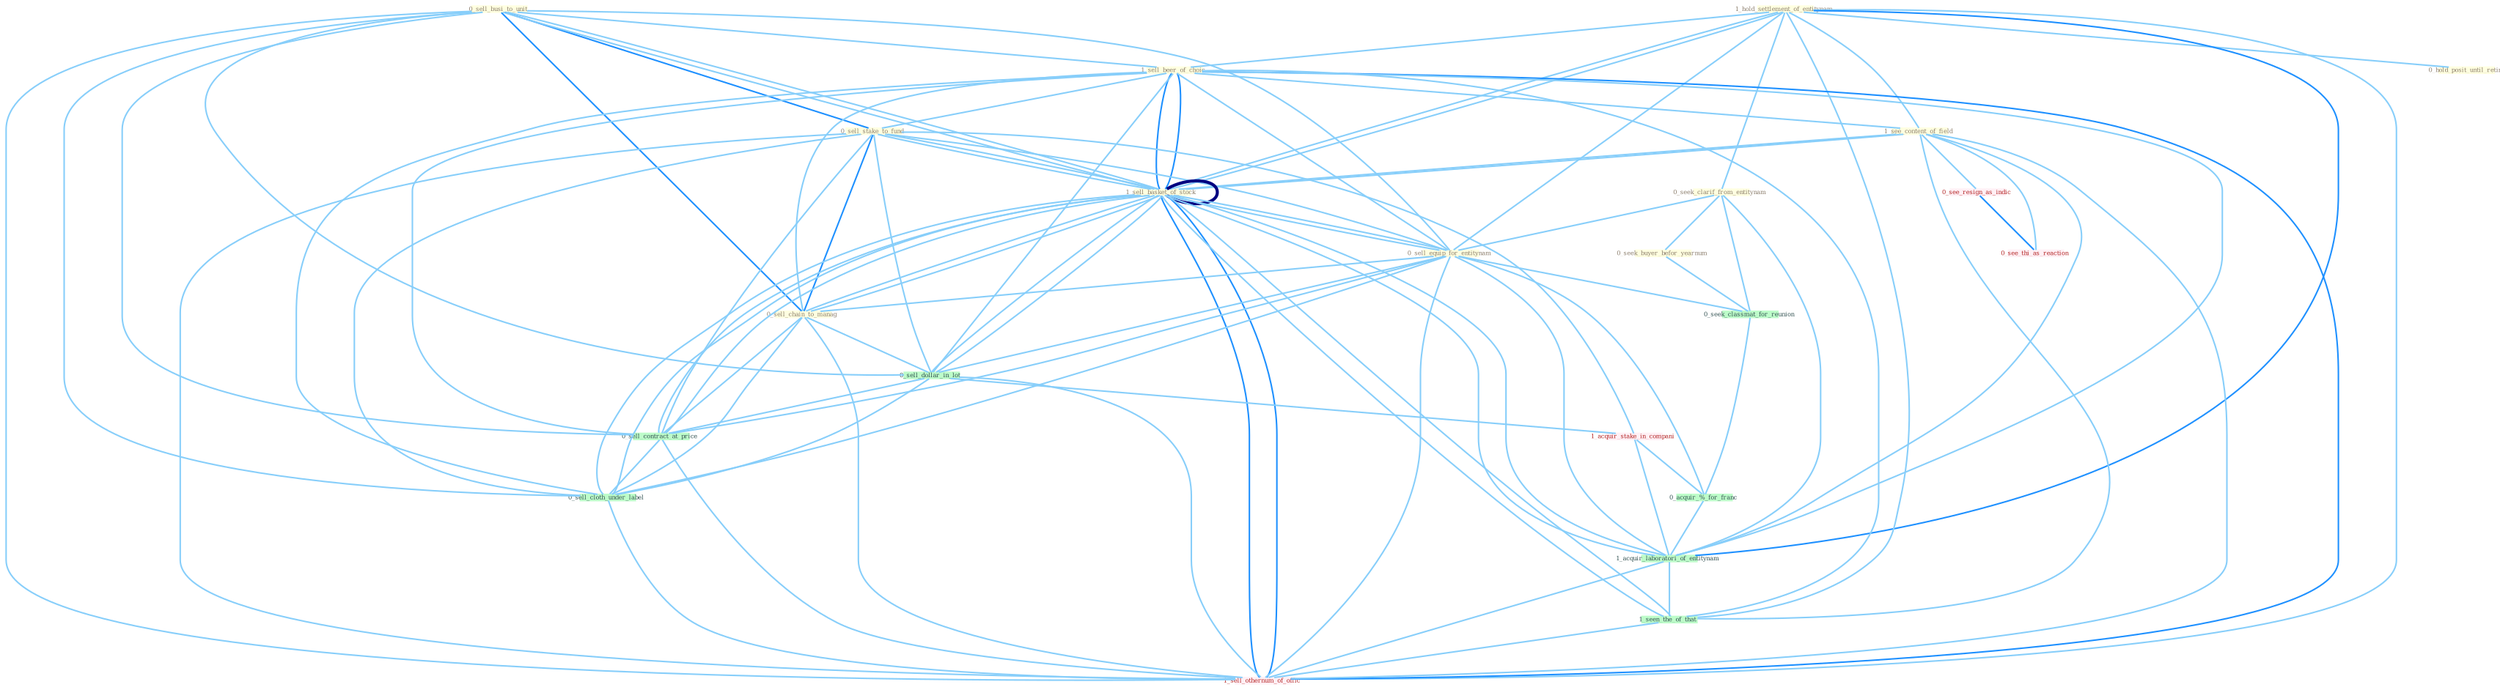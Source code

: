 Graph G{ 
    node
    [shape=polygon,style=filled,width=.5,height=.06,color="#BDFCC9",fixedsize=true,fontsize=4,
    fontcolor="#2f4f4f"];
    {node
    [color="#ffffe0", fontcolor="#8b7d6b"] "0_sell_busi_to_unit " "1_hold_settlement_of_entitynam " "1_sell_beer_of_choic " "0_hold_posit_until_retir " "0_seek_clarif_from_entitynam " "0_seek_buyer_befor_yearnum " "0_sell_stake_to_fund " "1_see_content_of_field " "1_sell_basket_of_stock " "0_sell_equip_for_entitynam " "0_sell_chain_to_manag "}
{node [color="#fff0f5", fontcolor="#b22222"] "1_sell_basket_of_stock " "0_see_resign_as_indic " "1_acquir_stake_in_compani " "1_sell_othernum_of_offic " "0_see_thi_as_reaction "}
edge [color="#B0E2FF"];

	"0_sell_busi_to_unit " -- "1_sell_beer_of_choic " [w="1", color="#87cefa" ];
	"0_sell_busi_to_unit " -- "0_sell_stake_to_fund " [w="2", color="#1e90ff" , len=0.8];
	"0_sell_busi_to_unit " -- "1_sell_basket_of_stock " [w="1", color="#87cefa" ];
	"0_sell_busi_to_unit " -- "0_sell_equip_for_entitynam " [w="1", color="#87cefa" ];
	"0_sell_busi_to_unit " -- "0_sell_chain_to_manag " [w="2", color="#1e90ff" , len=0.8];
	"0_sell_busi_to_unit " -- "1_sell_basket_of_stock " [w="1", color="#87cefa" ];
	"0_sell_busi_to_unit " -- "0_sell_dollar_in_lot " [w="1", color="#87cefa" ];
	"0_sell_busi_to_unit " -- "0_sell_contract_at_price " [w="1", color="#87cefa" ];
	"0_sell_busi_to_unit " -- "0_sell_cloth_under_label " [w="1", color="#87cefa" ];
	"0_sell_busi_to_unit " -- "1_sell_othernum_of_offic " [w="1", color="#87cefa" ];
	"1_hold_settlement_of_entitynam " -- "1_sell_beer_of_choic " [w="1", color="#87cefa" ];
	"1_hold_settlement_of_entitynam " -- "0_hold_posit_until_retir " [w="1", color="#87cefa" ];
	"1_hold_settlement_of_entitynam " -- "0_seek_clarif_from_entitynam " [w="1", color="#87cefa" ];
	"1_hold_settlement_of_entitynam " -- "1_see_content_of_field " [w="1", color="#87cefa" ];
	"1_hold_settlement_of_entitynam " -- "1_sell_basket_of_stock " [w="1", color="#87cefa" ];
	"1_hold_settlement_of_entitynam " -- "0_sell_equip_for_entitynam " [w="1", color="#87cefa" ];
	"1_hold_settlement_of_entitynam " -- "1_sell_basket_of_stock " [w="1", color="#87cefa" ];
	"1_hold_settlement_of_entitynam " -- "1_acquir_laboratori_of_entitynam " [w="2", color="#1e90ff" , len=0.8];
	"1_hold_settlement_of_entitynam " -- "1_seen_the_of_that " [w="1", color="#87cefa" ];
	"1_hold_settlement_of_entitynam " -- "1_sell_othernum_of_offic " [w="1", color="#87cefa" ];
	"1_sell_beer_of_choic " -- "0_sell_stake_to_fund " [w="1", color="#87cefa" ];
	"1_sell_beer_of_choic " -- "1_see_content_of_field " [w="1", color="#87cefa" ];
	"1_sell_beer_of_choic " -- "1_sell_basket_of_stock " [w="2", color="#1e90ff" , len=0.8];
	"1_sell_beer_of_choic " -- "0_sell_equip_for_entitynam " [w="1", color="#87cefa" ];
	"1_sell_beer_of_choic " -- "0_sell_chain_to_manag " [w="1", color="#87cefa" ];
	"1_sell_beer_of_choic " -- "1_sell_basket_of_stock " [w="2", color="#1e90ff" , len=0.8];
	"1_sell_beer_of_choic " -- "0_sell_dollar_in_lot " [w="1", color="#87cefa" ];
	"1_sell_beer_of_choic " -- "0_sell_contract_at_price " [w="1", color="#87cefa" ];
	"1_sell_beer_of_choic " -- "1_acquir_laboratori_of_entitynam " [w="1", color="#87cefa" ];
	"1_sell_beer_of_choic " -- "0_sell_cloth_under_label " [w="1", color="#87cefa" ];
	"1_sell_beer_of_choic " -- "1_seen_the_of_that " [w="1", color="#87cefa" ];
	"1_sell_beer_of_choic " -- "1_sell_othernum_of_offic " [w="2", color="#1e90ff" , len=0.8];
	"0_seek_clarif_from_entitynam " -- "0_seek_buyer_befor_yearnum " [w="1", color="#87cefa" ];
	"0_seek_clarif_from_entitynam " -- "0_sell_equip_for_entitynam " [w="1", color="#87cefa" ];
	"0_seek_clarif_from_entitynam " -- "0_seek_classmat_for_reunion " [w="1", color="#87cefa" ];
	"0_seek_clarif_from_entitynam " -- "1_acquir_laboratori_of_entitynam " [w="1", color="#87cefa" ];
	"0_seek_buyer_befor_yearnum " -- "0_seek_classmat_for_reunion " [w="1", color="#87cefa" ];
	"0_sell_stake_to_fund " -- "1_sell_basket_of_stock " [w="1", color="#87cefa" ];
	"0_sell_stake_to_fund " -- "0_sell_equip_for_entitynam " [w="1", color="#87cefa" ];
	"0_sell_stake_to_fund " -- "0_sell_chain_to_manag " [w="2", color="#1e90ff" , len=0.8];
	"0_sell_stake_to_fund " -- "1_sell_basket_of_stock " [w="1", color="#87cefa" ];
	"0_sell_stake_to_fund " -- "0_sell_dollar_in_lot " [w="1", color="#87cefa" ];
	"0_sell_stake_to_fund " -- "1_acquir_stake_in_compani " [w="1", color="#87cefa" ];
	"0_sell_stake_to_fund " -- "0_sell_contract_at_price " [w="1", color="#87cefa" ];
	"0_sell_stake_to_fund " -- "0_sell_cloth_under_label " [w="1", color="#87cefa" ];
	"0_sell_stake_to_fund " -- "1_sell_othernum_of_offic " [w="1", color="#87cefa" ];
	"1_see_content_of_field " -- "1_sell_basket_of_stock " [w="1", color="#87cefa" ];
	"1_see_content_of_field " -- "1_sell_basket_of_stock " [w="1", color="#87cefa" ];
	"1_see_content_of_field " -- "0_see_resign_as_indic " [w="1", color="#87cefa" ];
	"1_see_content_of_field " -- "1_acquir_laboratori_of_entitynam " [w="1", color="#87cefa" ];
	"1_see_content_of_field " -- "1_seen_the_of_that " [w="1", color="#87cefa" ];
	"1_see_content_of_field " -- "1_sell_othernum_of_offic " [w="1", color="#87cefa" ];
	"1_see_content_of_field " -- "0_see_thi_as_reaction " [w="1", color="#87cefa" ];
	"1_sell_basket_of_stock " -- "0_sell_equip_for_entitynam " [w="1", color="#87cefa" ];
	"1_sell_basket_of_stock " -- "0_sell_chain_to_manag " [w="1", color="#87cefa" ];
	"1_sell_basket_of_stock " -- "1_sell_basket_of_stock " [w="4", style=bold, color="#000080", len=0.4];
	"1_sell_basket_of_stock " -- "0_sell_dollar_in_lot " [w="1", color="#87cefa" ];
	"1_sell_basket_of_stock " -- "0_sell_contract_at_price " [w="1", color="#87cefa" ];
	"1_sell_basket_of_stock " -- "1_acquir_laboratori_of_entitynam " [w="1", color="#87cefa" ];
	"1_sell_basket_of_stock " -- "0_sell_cloth_under_label " [w="1", color="#87cefa" ];
	"1_sell_basket_of_stock " -- "1_seen_the_of_that " [w="1", color="#87cefa" ];
	"1_sell_basket_of_stock " -- "1_sell_othernum_of_offic " [w="2", color="#1e90ff" , len=0.8];
	"0_sell_equip_for_entitynam " -- "0_sell_chain_to_manag " [w="1", color="#87cefa" ];
	"0_sell_equip_for_entitynam " -- "0_seek_classmat_for_reunion " [w="1", color="#87cefa" ];
	"0_sell_equip_for_entitynam " -- "1_sell_basket_of_stock " [w="1", color="#87cefa" ];
	"0_sell_equip_for_entitynam " -- "0_sell_dollar_in_lot " [w="1", color="#87cefa" ];
	"0_sell_equip_for_entitynam " -- "0_acquir_%_for_franc " [w="1", color="#87cefa" ];
	"0_sell_equip_for_entitynam " -- "0_sell_contract_at_price " [w="1", color="#87cefa" ];
	"0_sell_equip_for_entitynam " -- "1_acquir_laboratori_of_entitynam " [w="1", color="#87cefa" ];
	"0_sell_equip_for_entitynam " -- "0_sell_cloth_under_label " [w="1", color="#87cefa" ];
	"0_sell_equip_for_entitynam " -- "1_sell_othernum_of_offic " [w="1", color="#87cefa" ];
	"0_sell_chain_to_manag " -- "1_sell_basket_of_stock " [w="1", color="#87cefa" ];
	"0_sell_chain_to_manag " -- "0_sell_dollar_in_lot " [w="1", color="#87cefa" ];
	"0_sell_chain_to_manag " -- "0_sell_contract_at_price " [w="1", color="#87cefa" ];
	"0_sell_chain_to_manag " -- "0_sell_cloth_under_label " [w="1", color="#87cefa" ];
	"0_sell_chain_to_manag " -- "1_sell_othernum_of_offic " [w="1", color="#87cefa" ];
	"0_seek_classmat_for_reunion " -- "0_acquir_%_for_franc " [w="1", color="#87cefa" ];
	"1_sell_basket_of_stock " -- "0_sell_dollar_in_lot " [w="1", color="#87cefa" ];
	"1_sell_basket_of_stock " -- "0_sell_contract_at_price " [w="1", color="#87cefa" ];
	"1_sell_basket_of_stock " -- "1_acquir_laboratori_of_entitynam " [w="1", color="#87cefa" ];
	"1_sell_basket_of_stock " -- "0_sell_cloth_under_label " [w="1", color="#87cefa" ];
	"1_sell_basket_of_stock " -- "1_seen_the_of_that " [w="1", color="#87cefa" ];
	"1_sell_basket_of_stock " -- "1_sell_othernum_of_offic " [w="2", color="#1e90ff" , len=0.8];
	"0_sell_dollar_in_lot " -- "1_acquir_stake_in_compani " [w="1", color="#87cefa" ];
	"0_sell_dollar_in_lot " -- "0_sell_contract_at_price " [w="1", color="#87cefa" ];
	"0_sell_dollar_in_lot " -- "0_sell_cloth_under_label " [w="1", color="#87cefa" ];
	"0_sell_dollar_in_lot " -- "1_sell_othernum_of_offic " [w="1", color="#87cefa" ];
	"0_see_resign_as_indic " -- "0_see_thi_as_reaction " [w="2", color="#1e90ff" , len=0.8];
	"1_acquir_stake_in_compani " -- "0_acquir_%_for_franc " [w="1", color="#87cefa" ];
	"1_acquir_stake_in_compani " -- "1_acquir_laboratori_of_entitynam " [w="1", color="#87cefa" ];
	"0_acquir_%_for_franc " -- "1_acquir_laboratori_of_entitynam " [w="1", color="#87cefa" ];
	"0_sell_contract_at_price " -- "0_sell_cloth_under_label " [w="1", color="#87cefa" ];
	"0_sell_contract_at_price " -- "1_sell_othernum_of_offic " [w="1", color="#87cefa" ];
	"1_acquir_laboratori_of_entitynam " -- "1_seen_the_of_that " [w="1", color="#87cefa" ];
	"1_acquir_laboratori_of_entitynam " -- "1_sell_othernum_of_offic " [w="1", color="#87cefa" ];
	"0_sell_cloth_under_label " -- "1_sell_othernum_of_offic " [w="1", color="#87cefa" ];
	"1_seen_the_of_that " -- "1_sell_othernum_of_offic " [w="1", color="#87cefa" ];
}
